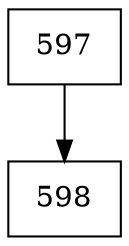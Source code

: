 digraph G {
  node [shape=record];
  node0 [label="{597}"];
  node0 -> node1;
  node1 [label="{598}"];
}
